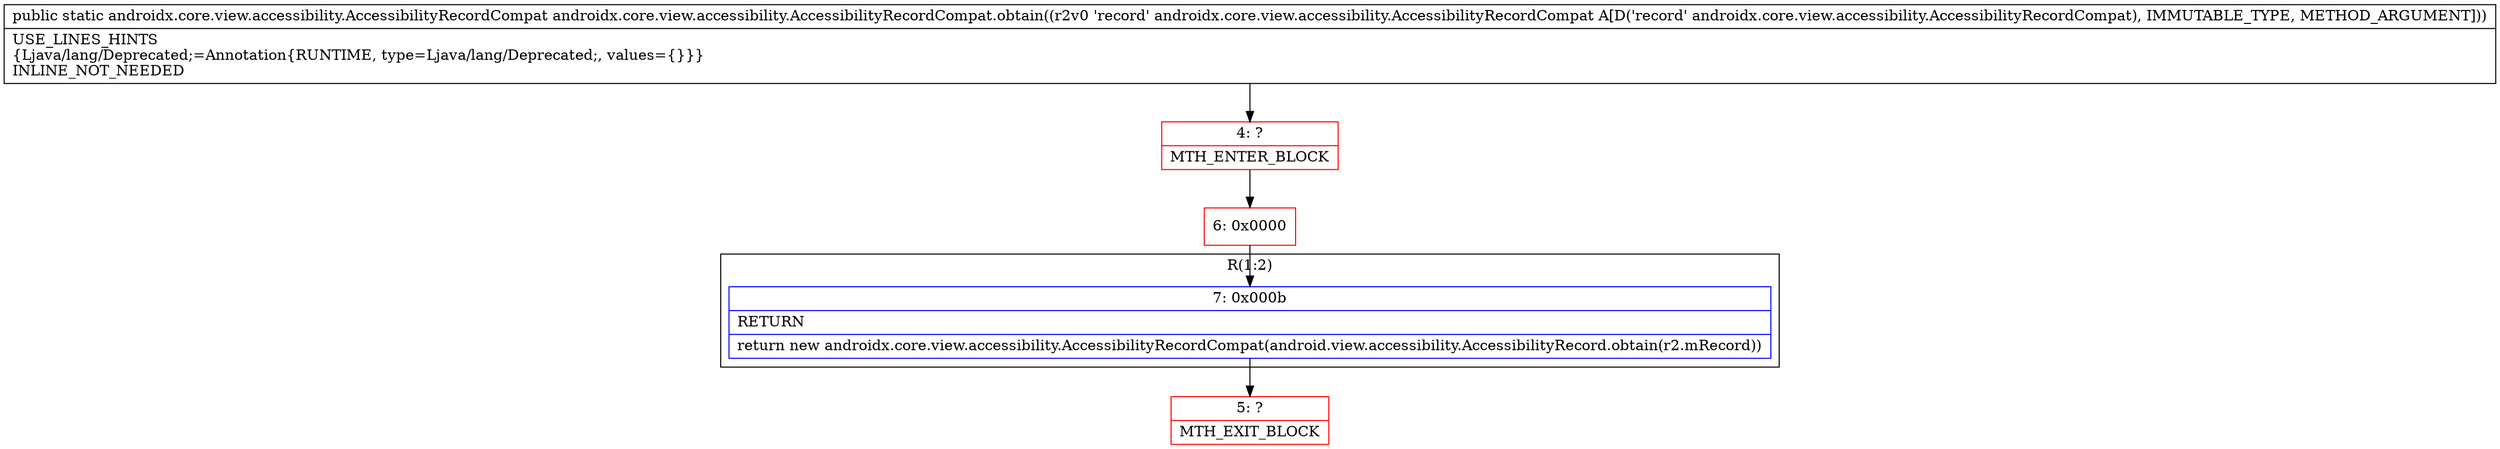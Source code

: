 digraph "CFG forandroidx.core.view.accessibility.AccessibilityRecordCompat.obtain(Landroidx\/core\/view\/accessibility\/AccessibilityRecordCompat;)Landroidx\/core\/view\/accessibility\/AccessibilityRecordCompat;" {
subgraph cluster_Region_71119480 {
label = "R(1:2)";
node [shape=record,color=blue];
Node_7 [shape=record,label="{7\:\ 0x000b|RETURN\l|return new androidx.core.view.accessibility.AccessibilityRecordCompat(android.view.accessibility.AccessibilityRecord.obtain(r2.mRecord))\l}"];
}
Node_4 [shape=record,color=red,label="{4\:\ ?|MTH_ENTER_BLOCK\l}"];
Node_6 [shape=record,color=red,label="{6\:\ 0x0000}"];
Node_5 [shape=record,color=red,label="{5\:\ ?|MTH_EXIT_BLOCK\l}"];
MethodNode[shape=record,label="{public static androidx.core.view.accessibility.AccessibilityRecordCompat androidx.core.view.accessibility.AccessibilityRecordCompat.obtain((r2v0 'record' androidx.core.view.accessibility.AccessibilityRecordCompat A[D('record' androidx.core.view.accessibility.AccessibilityRecordCompat), IMMUTABLE_TYPE, METHOD_ARGUMENT]))  | USE_LINES_HINTS\l\{Ljava\/lang\/Deprecated;=Annotation\{RUNTIME, type=Ljava\/lang\/Deprecated;, values=\{\}\}\}\lINLINE_NOT_NEEDED\l}"];
MethodNode -> Node_4;Node_7 -> Node_5;
Node_4 -> Node_6;
Node_6 -> Node_7;
}

